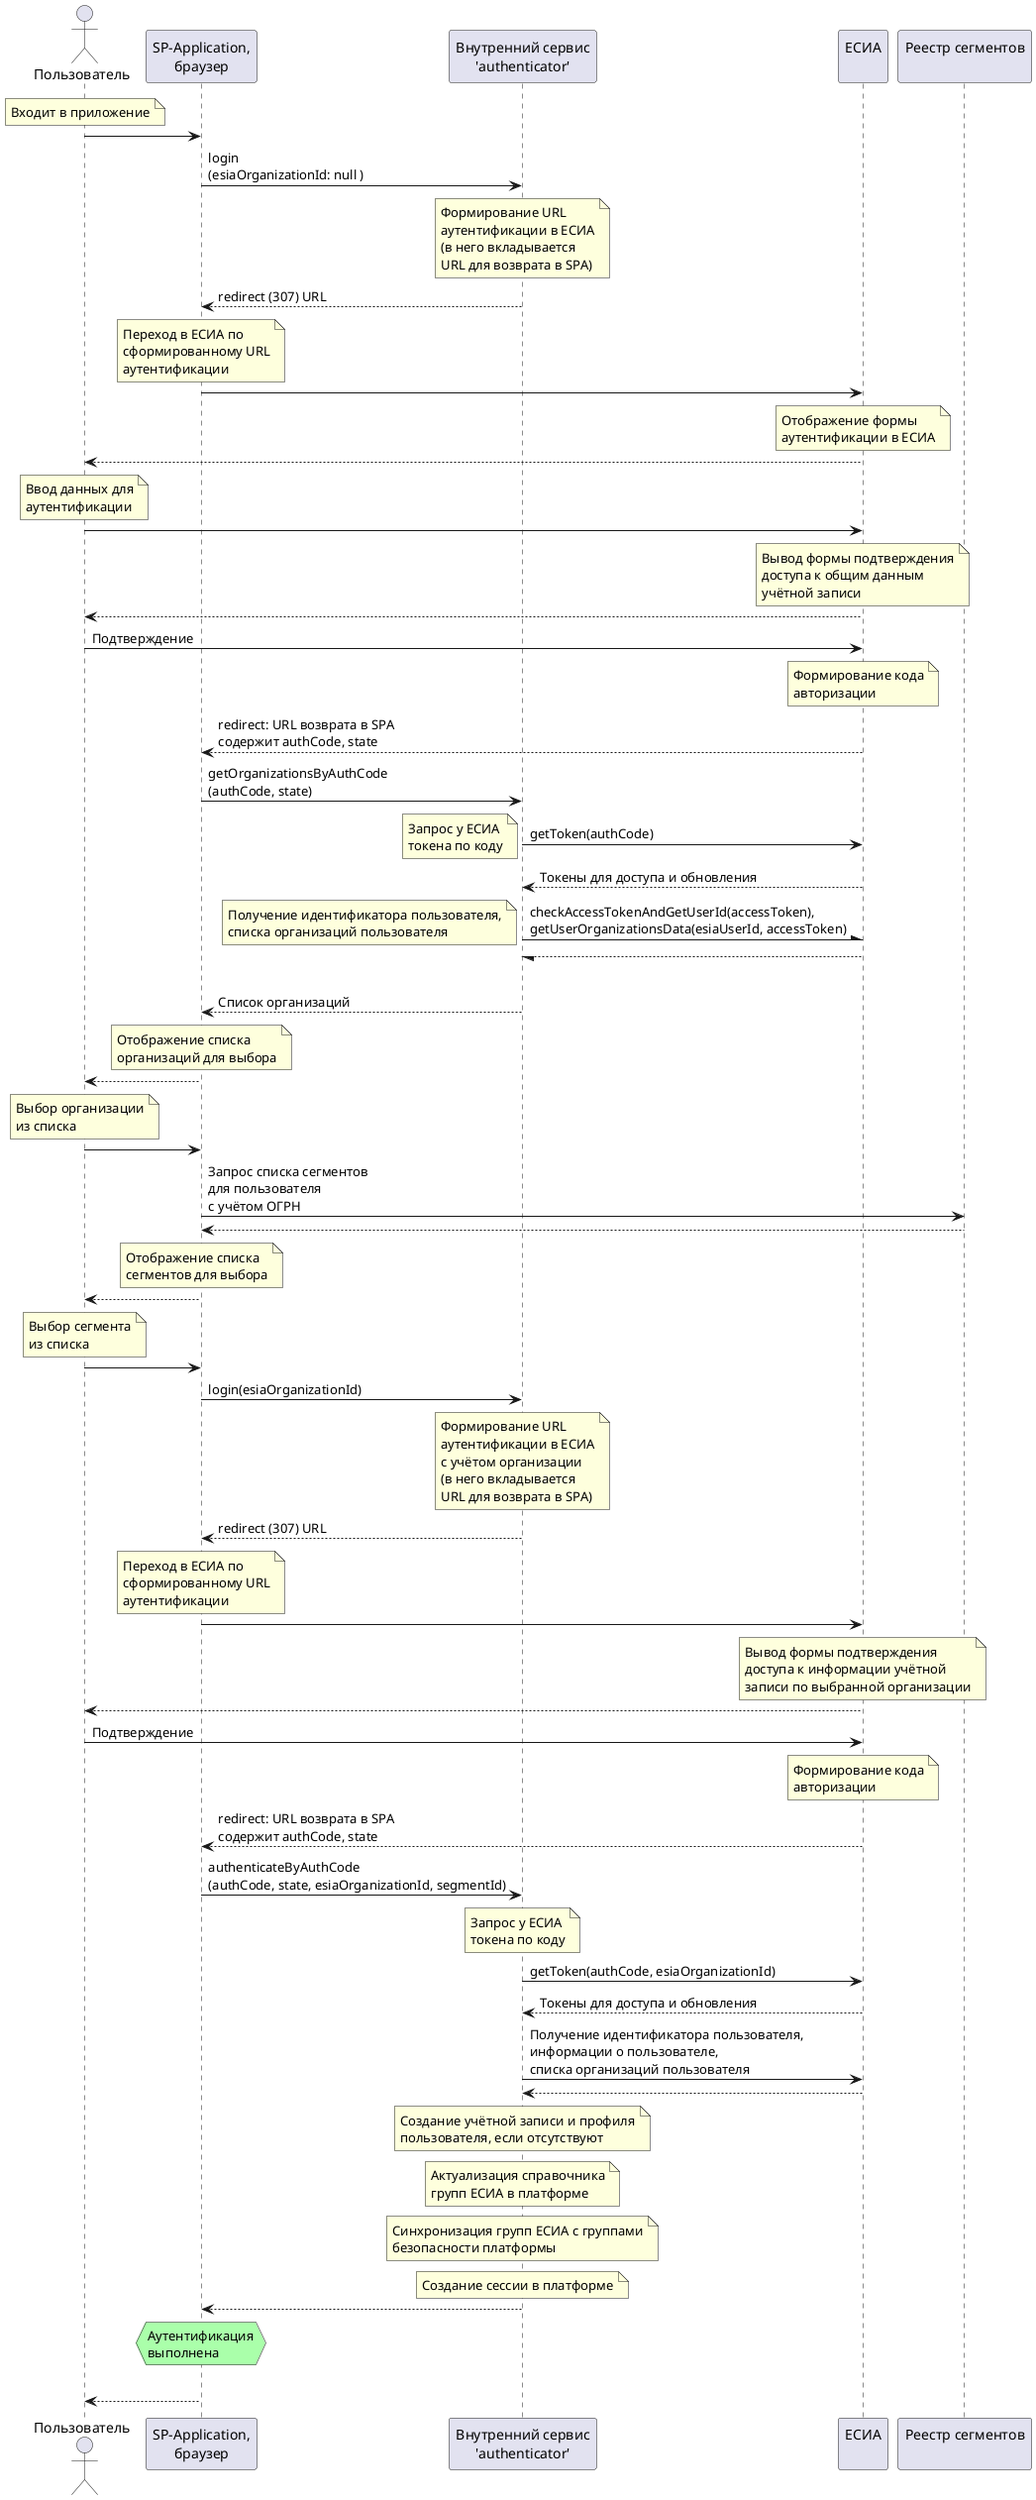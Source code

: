 @startuml

'skinparam dpi 300
skinparam shadowing false

actor       Пользователь                         as user
participant "SP-Application,\nбраузер"           as spa
participant "Внутренний сервис\n'authenticator'" as authenticator
participant "ЕСИА\n"                             as esia
participant "Реестр сегментов\n"                 as seg

note over user: Входит в приложение

user -> spa

spa -> authenticator: login\n(esiaOrganizationId: null )

note over authenticator
Формирование URL
аутентификации в ЕСИА
(в него вкладывается
URL для возврата в SPA)
endnote


authenticator --> spa: redirect (307) URL

note over spa
Переход в ЕСИА по
сформированному URL
аутентификации
endnote

spa -> esia

note over esia
Отображение формы
аутентификации в ЕСИА
endnote

esia --> user

note over user
Ввод данных для
аутентификации
endnote

user -> esia

note over esia
Вывод формы подтверждения
доступа к общим данным
учётной записи
endnote

esia --> user

user -> esia: Подтверждение

note over esia
Формирование кода
авторизации
endnote

esia --> spa: redirect: URL возврата в SPA\nсодержит authCode, state

spa -> authenticator: getOrganizationsByAuthCode\n(authCode, state)

authenticator -> esia: getToken(authCode)

note left
Запрос у ЕСИА
токена по коду
endnote

esia --> authenticator: Токены для доступа и обновления

authenticator -\ esia: checkAccessTokenAndGetUserId(accessToken),\ngetUserOrganizationsData(esiaUserId, accessToken)
note left
Получение идентификатора пользователя,
списка организаций пользователя
endnote

esia --/ authenticator


|||

authenticator --> spa: Список организаций

note over spa
Отображение списка
организаций для выбора
endnote

spa --> user

note over user
Выбор организации
из списка
endnote

user -> spa

spa -> seg: Запрос списка сегментов\nдля пользователя\nс учётом ОГРН
seg --> spa

note over spa
Отображение списка
сегментов для выбора
endnote

spa --> user

note over user
Выбор сегмента
из списка
endnote

user -> spa

spa -> authenticator: login(esiaOrganizationId)

note over authenticator
Формирование URL
аутентификации в ЕСИА
с учётом организации
(в него вкладывается
URL для возврата в SPA)
endnote

authenticator --> spa: redirect (307) URL

note over spa
Переход в ЕСИА по
сформированному URL
аутентификации
endnote

spa -> esia

note over esia
Вывод формы подтверждения
доступа к информации учётной
записи по выбранной организации
endnote

esia --> user

user -> esia: Подтверждение


note over esia
Формирование кода
авторизации
endnote

esia --> spa: redirect: URL возврата в SPA\nсодержит authCode, state

spa -> authenticator: authenticateByAuthCode\n(authCode, state, esiaOrganizationId, segmentId)

note over authenticator
Запрос у ЕСИА
токена по коду
endnote

authenticator -> esia: getToken(authCode, esiaOrganizationId)

esia --> authenticator: Токены для доступа и обновления

authenticator -> esia: Получение идентификатора пользователя,\nинформации о пользователе,\nсписка организаций пользователя
esia --> authenticator

note over authenticator
Создание учётной записи и профиля
пользователя, если отсутствуют
endnote

note over authenticator
Актуализация справочника
групп ЕСИА в платформе
endnote

note over authenticator
Синхронизация групп ЕСИА с группами
безопасности платформы
endnote

note over authenticator
Создание сессии в платформе
endnote

authenticator --> spa

hnote over spa #AAFFAA
Аутентификация
выполнена
endnote

|||

spa --> user

@enduml